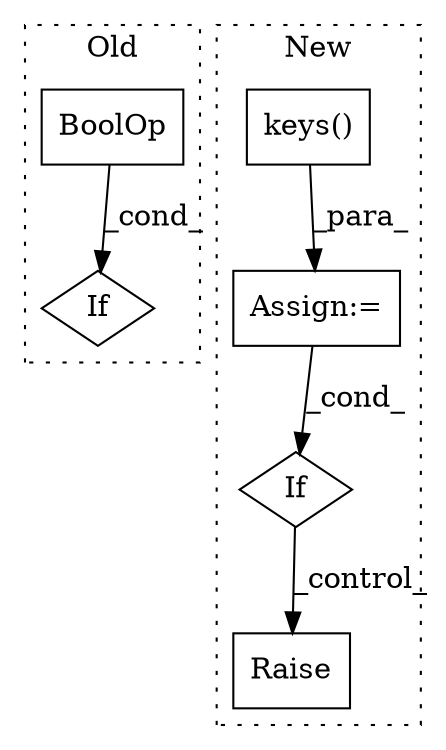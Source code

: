 digraph G {
subgraph cluster0 {
1 [label="BoolOp" a="72" s="4805" l="37" shape="box"];
3 [label="If" a="96" s="4802" l="3" shape="diamond"];
label = "Old";
style="dotted";
}
subgraph cluster1 {
2 [label="keys()" a="75" s="5136" l="23" shape="box"];
4 [label="Assign:=" a="68" s="5097" l="3" shape="box"];
5 [label="Raise" a="91" s="5214" l="6" shape="box"];
6 [label="If" a="96" s="5177" l="3" shape="diamond"];
label = "New";
style="dotted";
}
1 -> 3 [label="_cond_"];
2 -> 4 [label="_para_"];
4 -> 6 [label="_cond_"];
6 -> 5 [label="_control_"];
}